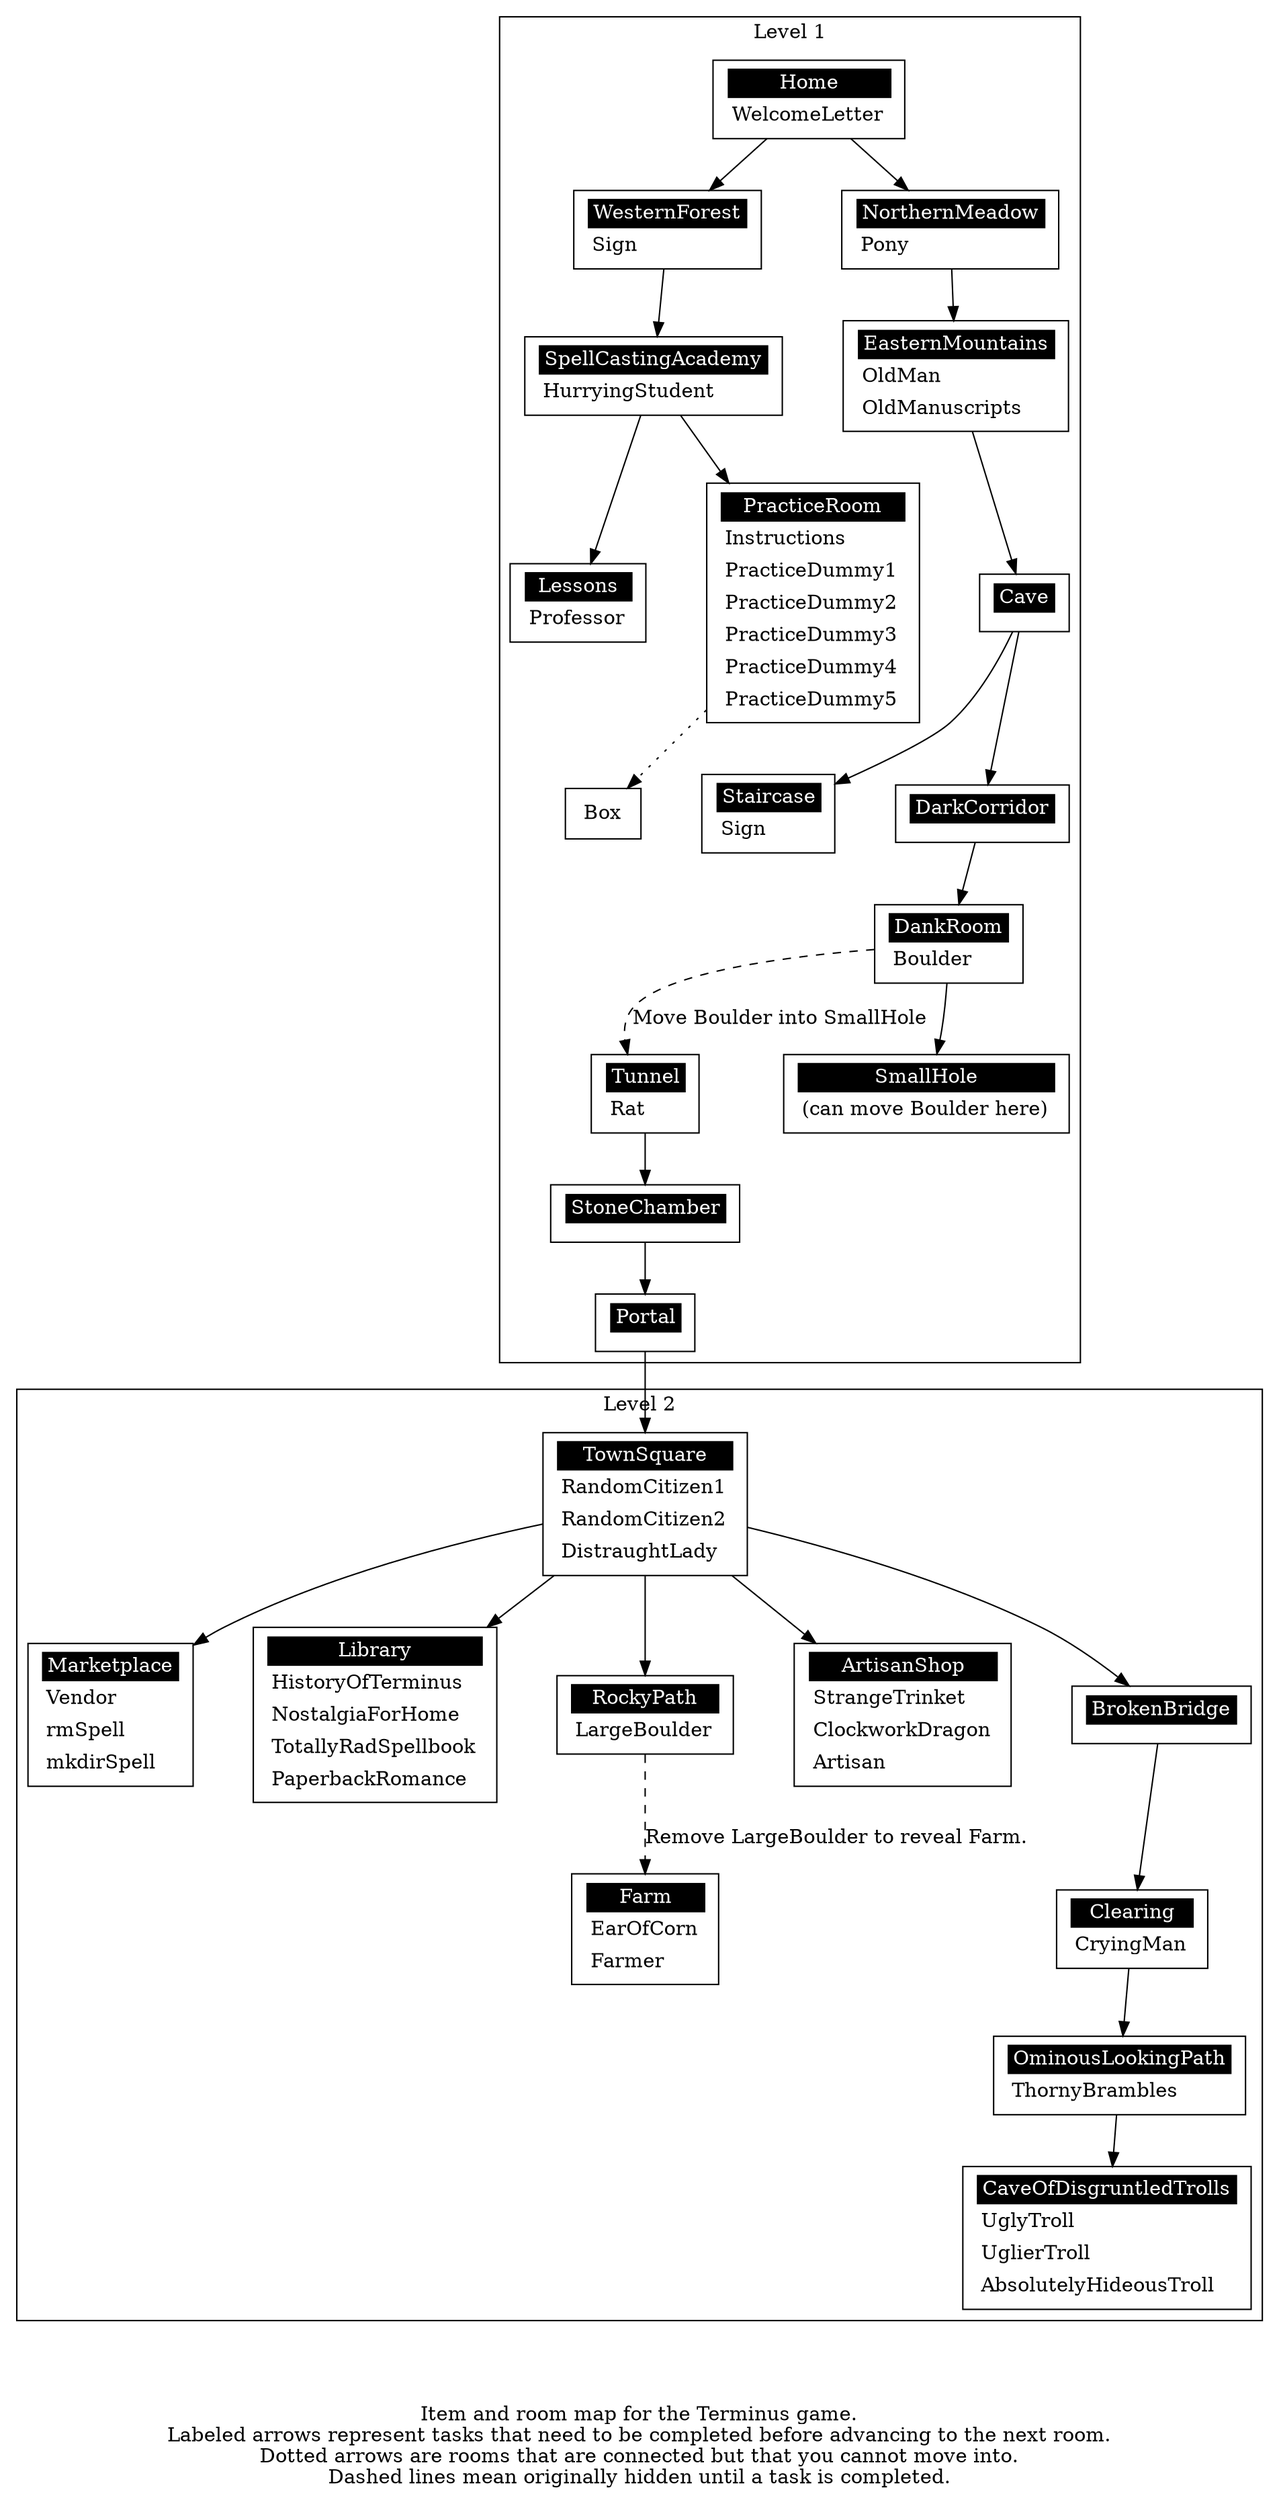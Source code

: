 digraph level_map{
	//outputorder=nodesfirst;
	//compound=true;	
	//splines="true";
	//K=0.6;
	overlap=scalexy;
	nodesep=0.6;
	//sep="+100, 25";
	
	node[shape=box];

	"Home" [label = 
	<<table border="0" cellborder="0" cellpadding="3" bgcolor="white"><tr>
	<td bgcolor="black" align="center" colspan="2"><font color="white">Home</font></td></tr><tr>
	<td align="left" port="r0">WelcomeLetter</td></tr>
	</table>>];

	"WesternForest" [label = 
	<<table border="0" cellborder="0" cellpadding="3" bgcolor="white"><tr>
	<td bgcolor="black" align="center" colspan="2"><font color="white">WesternForest</font></td></tr><tr>
	<td align="left" port="r0">Sign</td></tr>
	</table>>];

	"NorthernMeadow" [label = 
	<<table border="0" cellborder="0" cellpadding="3" bgcolor="white"><tr>
	<td bgcolor="black" align="center" colspan="2"><font color="white">NorthernMeadow</font></td></tr><tr>
	<td align="left" port="r0">Pony</td></tr>
	</table>>];

	"SpellCastingAcademy" [label = 
	<<table border="0" cellborder="0" cellpadding="3" bgcolor="white"><tr>
	<td bgcolor="black" align="center" colspan="2"><font color="white">SpellCastingAcademy</font></td></tr><tr>
	<td align="left" port="r0">HurryingStudent</td></tr>
	</table>>];

	"Lessons" [label = 
	<<table border="0" cellborder="0" cellpadding="3" bgcolor="white"><tr>
	<td bgcolor="black" align="center" colspan="2"><font color="white">Lessons</font></td></tr><tr>
	<td align="left" port="r0">Professor</td></tr>
	</table>>];

	"PracticeRoom" [label = 
	<<table border="0" cellborder="0" cellpadding="3" bgcolor="white"><tr>
	<td bgcolor="black" align="center" colspan="2"><font color="white">PracticeRoom</font></td></tr>
	<tr><td align="left" port="r0">Instructions</td></tr>
	<tr><td align="left" port="r1">PracticeDummy1</td></tr>
	<tr><td align="left" port="r2">PracticeDummy2</td></tr>
	<tr><td align="left" port="r3">PracticeDummy3</td></tr>
	<tr><td align="left" port="r4">PracticeDummy4</td></tr>
	<tr><td align="left" port="r5">PracticeDummy5</td></tr>
	</table>>];

	"EasternMountains" [label = 
	<<table border="0" cellborder="0" cellpadding="3" bgcolor="white"><tr>
	<td bgcolor="black" align="center" colspan="2"><font color="white">EasternMountains</font></td></tr><tr><td align="left" port="r0">OldMan</td></tr>
	<tr><td align="left" port="r1">OldManuscripts</td></tr>
	</table>>];

	"Cave" [label = 
	<<table border="0" cellborder="0" cellpadding="3" bgcolor="white"><tr>
	<td bgcolor="black" align="center" colspan="2"><font color="white">Cave</font></td></tr>
	<tr><td align="left" port="r0"></td></tr>
	</table>>];

	"Staircase" [label = 
	<<table border="0" cellborder="0" cellpadding="3" bgcolor="white"><tr>
	<td bgcolor="black" align="center" colspan="2"><font color="white">Staircase</font></td></tr>
	<tr><td align="left" port="r0">Sign</td></tr>
	</table>>];

	"DarkCorridor" [label = 
	<<table border="0" cellborder="0" cellpadding="3" bgcolor="white"><tr>
	<td bgcolor="black" align="center" colspan="2"><font color="white">DarkCorridor</font></td></tr>
	<tr><td align="left" port="r0"></td></tr>
	</table>>];

	"DankRoom" [label = 
	<<table border="0" cellborder="0" cellpadding="3" bgcolor="white"><tr>
	<td bgcolor="black" align="center" colspan="2"><font color="white">DankRoom</font></td></tr>
	<tr><td align="left" port="r0">Boulder</td></tr>
	</table>>];

	"Tunnel" [label = 
	<<table border="0" cellborder="0" cellpadding="3" bgcolor="white"><tr>
	<td bgcolor="black" align="center" colspan="2"><font color="white">Tunnel</font></td></tr>
	<tr><td align="left" port="r0">Rat</td></tr>
	</table>>];

	"SmallHole" [label = 
	<<table border="0" cellborder="0" cellpadding="3" bgcolor="white"><tr>
	<td bgcolor="black" align="center" colspan="2"><font color="white">SmallHole</font></td></tr>
	<tr><td align="left" port="r0">(can move Boulder here)</td></tr>
	</table>>];

	"StoneChamber" [label = 
	<<table border="0" cellborder="0" cellpadding="3" bgcolor="white"><tr>
	<td bgcolor="black" align="center" colspan="2"><font color="white">StoneChamber</font></td></tr>
	<tr><td align="left" port="r0"></td></tr>
	</table>>];

	"Portal" [label = 
	<<table border="0" cellborder="0" cellpadding="3" bgcolor="white"><tr>
	<td bgcolor="black" align="center" colspan="2"><font color="white">Portal</font></td></tr>
	<tr><td align="left" port="r0"></td></tr>
	</table>>];

	"TownSquare" [label = 
	<<table border="0" cellborder="0" cellpadding="3" bgcolor="white"><tr>
	<td bgcolor="black" align="center" colspan="2"><font color="white">TownSquare</font></td></tr>
	<tr><td align="left" port="r0">RandomCitizen1</td></tr>
	<tr><td align="left" port="r1">RandomCitizen2</td></tr>
	<tr><td align="left" port="r2">DistraughtLady</td></tr>
	</table>>];

	"Marketplace" [label = 
	<<table border="0" cellborder="0" cellpadding="3" bgcolor="white"><tr>
	<td bgcolor="black" align="center" colspan="2"><font color="white">Marketplace</font></td></tr>
	<tr><td align="left" port="r0">Vendor</td></tr>
	<tr><td align="left" port="r1">rmSpell</td></tr>
	<tr><td align="left" port="r2">mkdirSpell</td></tr>
	</table>>];

	"Library" [label = 
	<<table border="0" cellborder="0" cellpadding="3" bgcolor="white"><tr>
	<td bgcolor="black" align="center" colspan="2"><font color="white">Library</font></td></tr>
	<tr><td align="left" port="r2">HistoryOfTerminus</td></tr>
	<tr><td align="left" port="r3">NostalgiaForHome</td></tr>
	<tr><td align="left" port="r0">TotallyRadSpellbook</td></tr>
	<tr><td align="left" port="r1">PaperbackRomance</td></tr>
	</table>>];

	"RockyPath" [label = 
	<<table border="0" cellborder="0" cellpadding="3" bgcolor="white"><tr>
	<td bgcolor="black" align="center" colspan="2"><font color="white">RockyPath</font></td></tr>
	<tr><td align="left" port="r0">LargeBoulder</td></tr>
	</table>>];

	"ArtisanShop" [label = 
	<<table border="0" cellborder="0" cellpadding="3" bgcolor="white"><tr>
	<td bgcolor="black" align="center" colspan="2"><font color="white">ArtisanShop</font></td></tr>
	<tr><td align="left" port="r0">StrangeTrinket</td></tr>
	<tr><td align="left" port="r1">ClockworkDragon</td></tr>
	<tr><td align="left" port="r2">Artisan</td></tr>
	</table>>];

	"BrokenBridge" [label = 
	<<table border="0" cellborder="0" cellpadding="3" bgcolor="white"><tr>
	<td bgcolor="black" align="center" colspan="2"><font color="white">BrokenBridge</font></td></tr>
	<tr><td align="left" port="r0"></td></tr>
	</table>>];

	"Farm" [label = 
	<<table border="0" cellborder="0" cellpadding="3" bgcolor="white"><tr>
	<td bgcolor="black" align="center" colspan="2"><font color="white">Farm</font></td></tr>
	<tr><td align="left" port="r0">EarOfCorn</td></tr>
	<tr><td align="left" port="r1">Farmer</td></tr>
	</table>>];

	"Clearing" [label = 
	<<table border="0" cellborder="0" cellpadding="3" bgcolor="white"><tr>
	<td bgcolor="black" align="center" colspan="2"><font color="white">Clearing</font></td></tr>
	<tr><td align="left" port="r0">CryingMan</td></tr>
	</table>>];

	"OminousLookingPath" [label = 
	<<table border="0" cellborder="0" cellpadding="3" bgcolor="white"><tr>
	<td bgcolor="black" align="center" colspan="2"><font color="white">OminousLookingPath</font></td></tr>
	<tr><td align="left" port="r0">ThornyBrambles</td></tr>
	</table>>];

	"CaveOfDisgruntledTrolls" [label = 
	<<table border="0" cellborder="0" cellpadding="3" bgcolor="white"><tr>
	<td bgcolor="black" align="center" colspan="2"><font color="white">CaveOfDisgruntledTrolls</font></td></tr>
	<tr><td align="left" port="r0">UglyTroll</td></tr>
	<tr><td align="left" port="r0">UglierTroll</td></tr>
	<tr><td align="left" port="r0">AbsolutelyHideousTroll</td></tr>
	</table>>];

	subgraph cluster_level1{
		"Home" -> "WesternForest";
		"Home" -> "NorthernMeadow";
		"WesternForest" -> "SpellCastingAcademy";
		"SpellCastingAcademy" -> "PracticeRoom";
		"SpellCastingAcademy" -> "Lessons";
		"PracticeRoom" -> "Box" [style="dotted"];
		"NorthernMeadow" -> "EasternMountains";
		"EasternMountains" -> "Cave";
		"Cave" -> "DarkCorridor";
		"Cave" -> "Staircase";
		"DarkCorridor" -> "DankRoom";
		"DankRoom" -> "SmallHole";
		"DankRoom" -> "Tunnel" [style="dashed", label="Move Boulder into SmallHole"];
		"Tunnel" -> "StoneChamber";
		"StoneChamber" -> "Portal";
		label = "Level 1";
	}

	subgraph cluster_level2{
		label = "Level 2";
		"Portal" -> "TownSquare";
		"TownSquare" -> "Marketplace";
		"TownSquare" -> "Library";
		"TownSquare" -> "RockyPath";
		"TownSquare" -> "ArtisanShop";
		"TownSquare" -> "BrokenBridge";
		"RockyPath" -> "Farm" [style="dashed", label="Remove LargeBoulder to reveal Farm."];
		"BrokenBridge" -> "Clearing";
		"Clearing" -> "OminousLookingPath";
		"OminousLookingPath" -> "CaveOfDisgruntledTrolls";
	}

	label = "\n\n\nItem and room map for the Terminus game.\nLabeled arrows represent tasks that need to be completed before advancing to the next room.\nDotted arrows are rooms that are connected but that you cannot move into.\nDashed lines mean originally hidden until a task is completed.";
}
